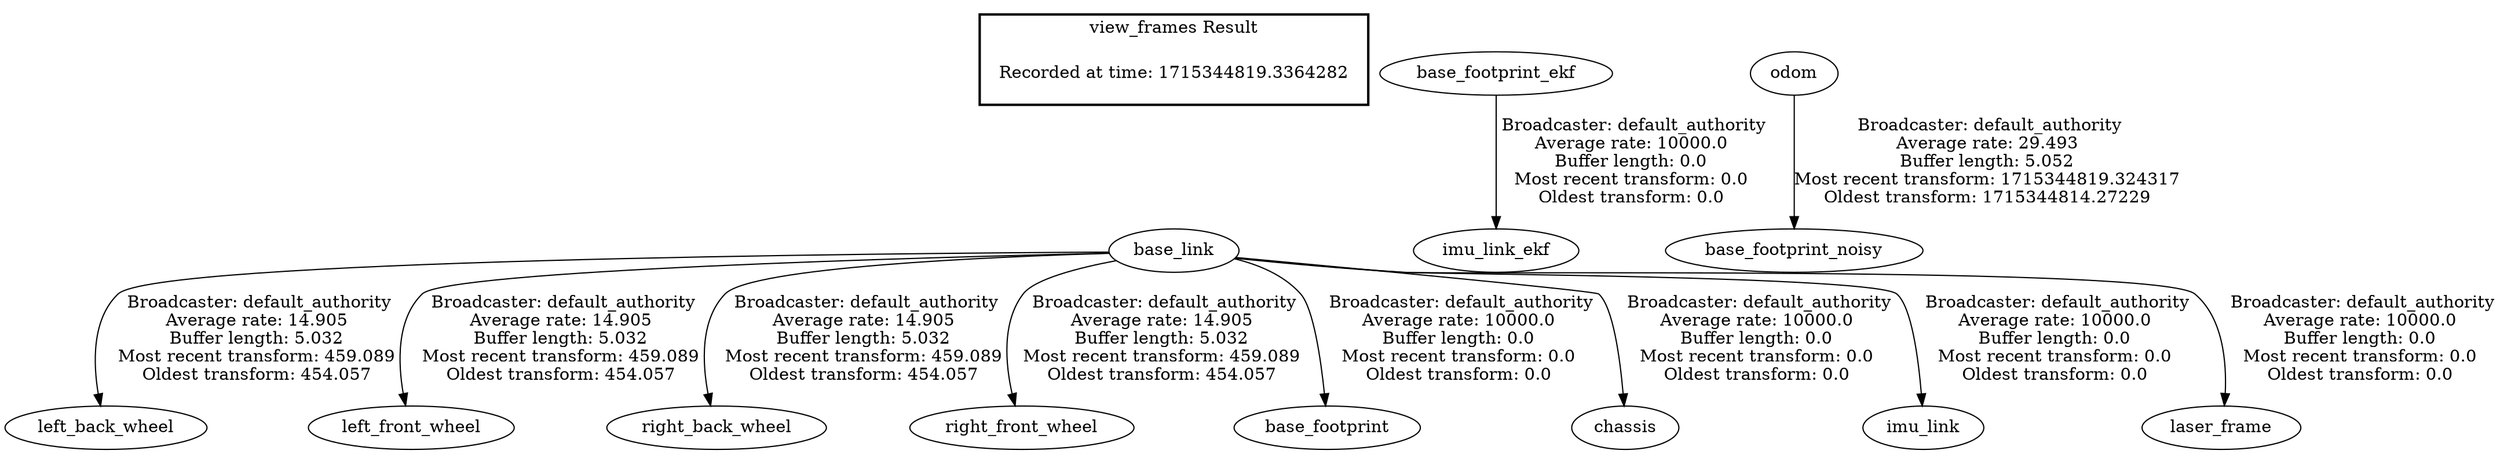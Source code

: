 digraph G {
"base_link" -> "left_back_wheel"[label=" Broadcaster: default_authority\nAverage rate: 14.905\nBuffer length: 5.032\nMost recent transform: 459.089\nOldest transform: 454.057\n"];
"base_link" -> "left_front_wheel"[label=" Broadcaster: default_authority\nAverage rate: 14.905\nBuffer length: 5.032\nMost recent transform: 459.089\nOldest transform: 454.057\n"];
"base_link" -> "right_back_wheel"[label=" Broadcaster: default_authority\nAverage rate: 14.905\nBuffer length: 5.032\nMost recent transform: 459.089\nOldest transform: 454.057\n"];
"base_link" -> "right_front_wheel"[label=" Broadcaster: default_authority\nAverage rate: 14.905\nBuffer length: 5.032\nMost recent transform: 459.089\nOldest transform: 454.057\n"];
"base_footprint_ekf" -> "imu_link_ekf"[label=" Broadcaster: default_authority\nAverage rate: 10000.0\nBuffer length: 0.0\nMost recent transform: 0.0\nOldest transform: 0.0\n"];
"odom" -> "base_footprint_noisy"[label=" Broadcaster: default_authority\nAverage rate: 29.493\nBuffer length: 5.052\nMost recent transform: 1715344819.324317\nOldest transform: 1715344814.27229\n"];
"base_link" -> "base_footprint"[label=" Broadcaster: default_authority\nAverage rate: 10000.0\nBuffer length: 0.0\nMost recent transform: 0.0\nOldest transform: 0.0\n"];
"base_link" -> "chassis"[label=" Broadcaster: default_authority\nAverage rate: 10000.0\nBuffer length: 0.0\nMost recent transform: 0.0\nOldest transform: 0.0\n"];
"base_link" -> "imu_link"[label=" Broadcaster: default_authority\nAverage rate: 10000.0\nBuffer length: 0.0\nMost recent transform: 0.0\nOldest transform: 0.0\n"];
"base_link" -> "laser_frame"[label=" Broadcaster: default_authority\nAverage rate: 10000.0\nBuffer length: 0.0\nMost recent transform: 0.0\nOldest transform: 0.0\n"];
edge [style=invis];
 subgraph cluster_legend { style=bold; color=black; label ="view_frames Result";
"Recorded at time: 1715344819.3364282"[ shape=plaintext ] ;
}->"base_link";
}